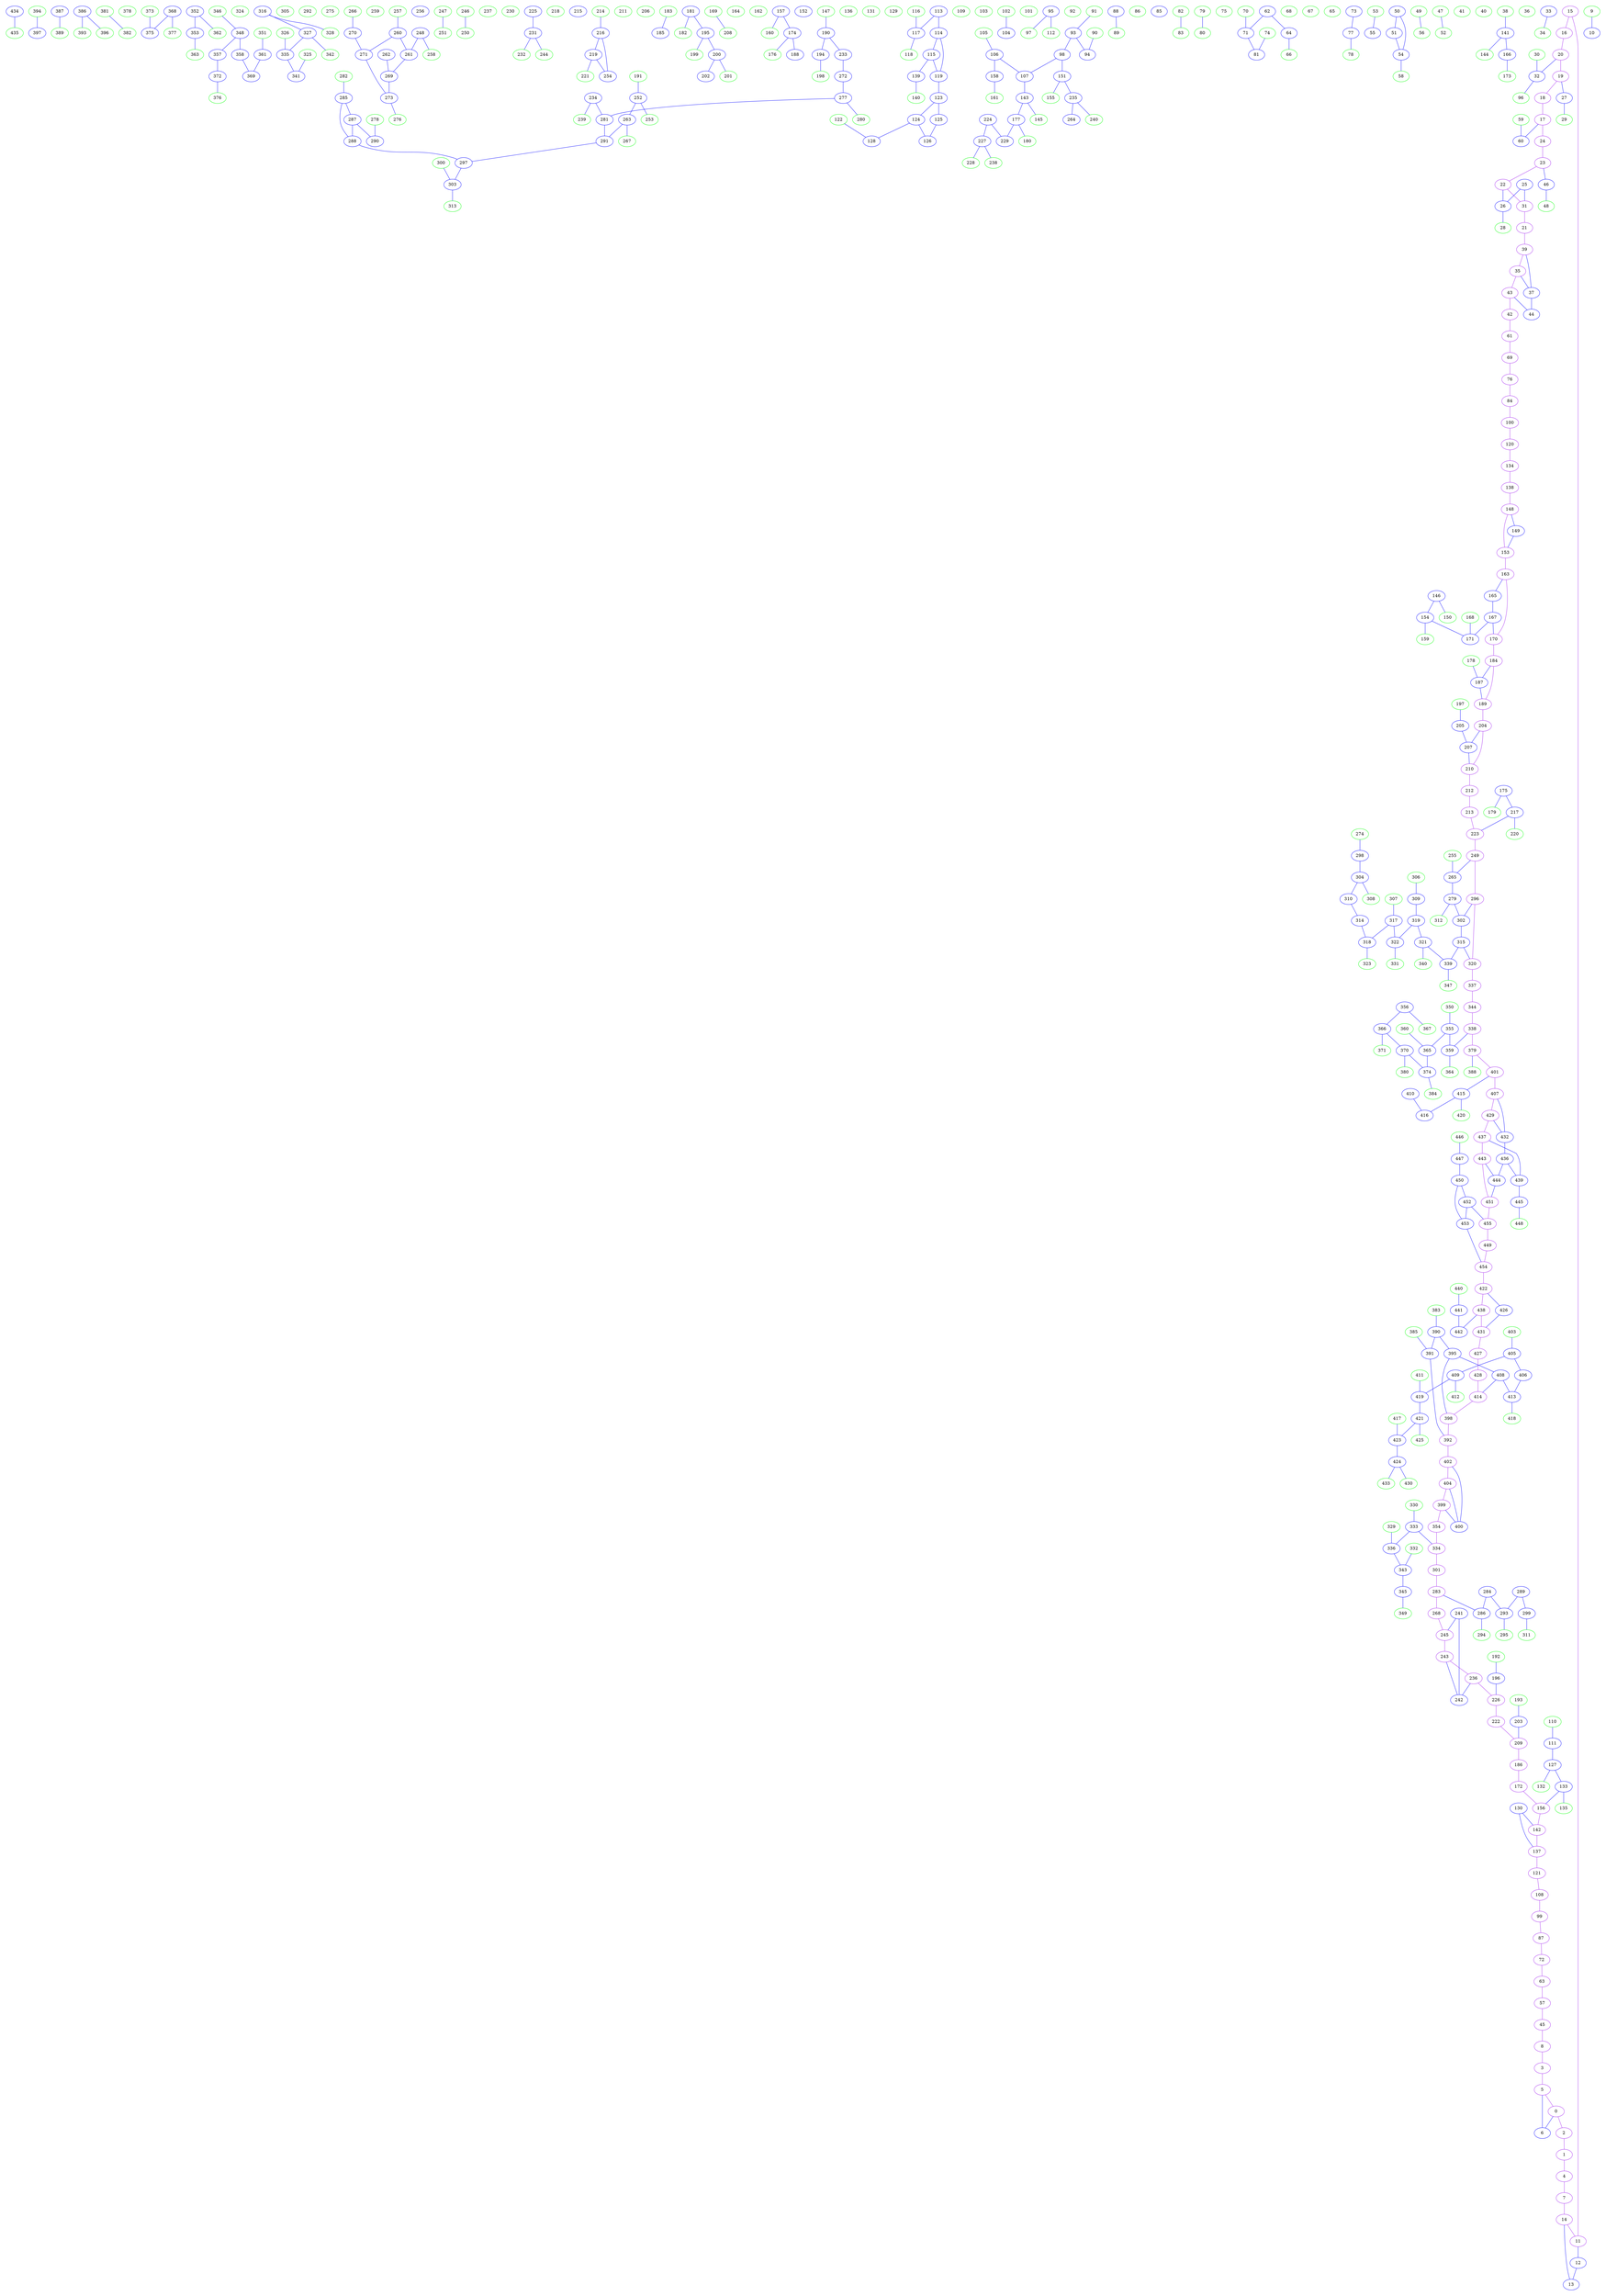 digraph{
subgraph cluster_0 {
color = white
X104Y339I0 [label="0", pos="104,339!", color="purple"]
X109Y308I0 [label="1", pos="109,308!", color="purple"]
X109Y330I0 [label="2", pos="109,330!", color="purple"]
X111Y364I0 [label="3", pos="111,364!", color="purple"]
X114Y294I0 [label="4", pos="114,294!", color="purple"]
X114Y359I0 [label="5", pos="114,359!", color="purple"]
X116Y356I0 [label="6", pos="116,356!", color="blue"]
X121Y287I0 [label="7", pos="121,287!", color="purple"]
X122Y388I0 [label="8", pos="122,388!", color="purple"]
X126Y343I0 [label="9", pos="126,343!", color="green"]
X127Y341I0 [label="10", pos="127,341!", color="blue"]
X132Y262I0 [label="11", pos="132,262!", color="purple"]
X132Y265I0 [label="12", pos="132,265!", color="blue"]
X133Y266I0 [label="13", pos="133,266!", color="blue"]
X136Y266I0 [label="14", pos="136,266!", color="purple"]
X137Y244I0 [label="15", pos="137,244!", color="purple"]
X138Y223I0 [label="16", pos="138,223!", color="purple"]
X139Y168I0 [label="17", pos="139,168!", color="purple"]
X139Y179I0 [label="18", pos="139,179!", color="purple"]
X139Y192I0 [label="19", pos="139,192!", color="purple"]
X139Y205I0 [label="20", pos="139,205!", color="purple"]
X141Y115I0 [label="21", pos="141,115!", color="purple"]
X141Y131I0 [label="22", pos="141,131!", color="purple"]
X141Y142I0 [label="23", pos="141,142!", color="purple"]
X141Y155I0 [label="24", pos="141,155!", color="purple"]
X142Y129I0 [label="25", pos="142,129!", color="blue"]
X142Y130I0 [label="26", pos="142,130!", color="blue"]
X143Y187I0 [label="27", pos="143,187!", color="blue"]
X144Y133I0 [label="28", pos="144,133!", color="green"]
X144Y189I0 [label="29", pos="144,189!", color="green"]
X144Y207I0 [label="30", pos="144,207!", color="green"]
X146Y120I0 [label="31", pos="146,120!", color="purple"]
X147Y199I0 [label="32", pos="147,199!", color="blue"]
X148Y238I0 [label="33", pos="148,238!", color="blue"]
X150Y238I0 [label="34", pos="150,238!", color="green"]
X152Y94I0 [label="35", pos="152,94!", color="purple"]
X154Y212I0 [label="36", pos="154,212!", color="green"]
X155Y97I0 [label="37", pos="155,97!", color="blue"]
X155Y236I0 [label="38", pos="155,236!", color="green"]
X156Y100I0 [label="39", pos="156,100!", color="purple"]
X158Y404I0 [label="40", pos="158,404!", color="green"]
X162Y384I0 [label="41", pos="162,384!", color="green"]
X163Y83I0 [label="42", pos="163,83!", color="purple"]
X163Y90I0 [label="43", pos="163,90!", color="purple"]
X164Y91I0 [label="44", pos="164,91!", color="blue"]
X165Y416I0 [label="45", pos="165,416!", color="purple"]
X167Y124I0 [label="46", pos="167,124!", color="blue"]
X168Y106I0 [label="47", pos="168,106!", color="green"]
X168Y127I0 [label="48", pos="168,127!", color="green"]
X169Y267I0 [label="49", pos="169,267!", color="green"]
X169Y349I0 [label="50", pos="169,349!", color="blue"]
X169Y353I0 [label="51", pos="169,353!", color="blue"]
X170Y106I0 [label="52", pos="170,106!", color="green"]
X170Y262I0 [label="53", pos="170,262!", color="green"]
X170Y350I0 [label="54", pos="170,350!", color="blue"]
X172Y262I0 [label="55", pos="172,262!", color="blue"]
X172Y291I0 [label="56", pos="172,291!", color="green"]
X179Y416I0 [label="57", pos="179,416!", color="purple"]
X188Y360I0 [label="58", pos="188,360!", color="green"]
X196Y126I0 [label="59", pos="196,126!", color="green"]
X196Y129I0 [label="60", pos="196,129!", color="blue"]
X199Y66I0 [label="61", pos="199,66!", color="purple"]
X200Y235I0 [label="62", pos="200,235!", color="blue"]
X201Y420I0 [label="63", pos="201,420!", color="purple"]
X209Y227I0 [label="64", pos="209,227!", color="blue"]
X210Y116I0 [label="65", pos="210,116!", color="green"]
X210Y229I0 [label="66", pos="210,229!", color="green"]
X212Y276I0 [label="67", pos="212,276!", color="green"]
X214Y130I0 [label="68", pos="214,130!", color="green"]
X216Y66I0 [label="69", pos="216,66!", color="purple"]
X216Y315I0 [label="70", pos="216,315!", color="green"]
X217Y313I0 [label="71", pos="217,313!", color="blue"]
X217Y420I0 [label="72", pos="217,420!", color="purple"]
X222Y257I0 [label="73", pos="222,257!", color="blue"]
X223Y325I0 [label="74", pos="223,325!", color="green"]
X226Y221I0 [label="75", pos="226,221!", color="green"]
X231Y66I0 [label="76", pos="231,66!", color="purple"]
X233Y236I0 [label="77", pos="233,236!", color="blue"]
X236Y236I0 [label="78", pos="236,236!", color="green"]
X239Y258I0 [label="79", pos="239,258!", color="green"]
X240Y258I0 [label="80", pos="240,258!", color="green"]
X240Y328I0 [label="81", pos="240,328!", color="blue"]
X242Y246I0 [label="82", pos="242,246!", color="green"]
X242Y250I0 [label="83", pos="242,250!", color="green"]
X244Y66I0 [label="84", pos="244,66!", color="purple"]
X244Y194I0 [label="85", pos="244,194!", color="blue"]
X245Y253I0 [label="86", pos="245,253!", color="green"]
X247Y432I0 [label="87", pos="247,432!", color="purple"]
X248Y233I0 [label="88", pos="248,233!", color="blue"]
X248Y239I0 [label="89", pos="248,239!", color="green"]
X248Y252I0 [label="90", pos="248,252!", color="green"]
X252Y252I0 [label="91", pos="252,252!", color="green"]
X252Y255I0 [label="92", pos="252,255!", color="green"]
X255Y252I0 [label="93", pos="255,252!", color="blue"]
X257Y238I0 [label="94", pos="257,238!", color="blue"]
X257Y400I0 [label="95", pos="257,400!", color="blue"]
X258Y122I0 [label="96", pos="258,122!", color="green"]
X258Y403I0 [label="97", pos="258,403!", color="green"]
X259Y254I0 [label="98", pos="259,254!", color="blue"]
X261Y432I0 [label="99", pos="261,432!", color="purple"]
X262Y63I0 [label="100", pos="262,63!", color="purple"]
X262Y406I0 [label="101", pos="262,406!", color="green"]
X264Y100I0 [label="102", pos="264,100!", color="green"]
X264Y366I0 [label="103", pos="264,366!", color="green"]
X268Y95I0 [label="104", pos="268,95!", color="blue"]
X268Y252I0 [label="105", pos="268,252!", color="green"]
X270Y252I0 [label="106", pos="270,252!", color="blue"]
X271Y236I0 [label="107", pos="271,236!", color="blue"]
X275Y432I0 [label="108", pos="275,432!", color="purple"]
X276Y82I0 [label="109", pos="276,82!", color="green"]
X278Y384I0 [label="110", pos="278,384!", color="green"]
X278Y387I0 [label="111", pos="278,387!", color="blue"]
X280Y417I0 [label="112", pos="280,417!", color="green"]
X282Y244I0 [label="113", pos="282,244!", color="blue"]
X282Y248I0 [label="114", pos="282,248!", color="blue"]
X282Y250I0 [label="115", pos="282,250!", color="blue"]
X284Y241I0 [label="116", pos="284,241!", color="green"]
X284Y242I0 [label="117", pos="284,242!", color="blue"]
X286Y239I0 [label="118", pos="286,239!", color="green"]
X286Y249I0 [label="119", pos="286,249!", color="blue"]
X288Y53I0 [label="120", pos="288,53!", color="purple"]
X290Y437I0 [label="121", pos="290,437!", color="purple"]
X292Y234I0 [label="122", pos="292,234!", color="green"]
X292Y246I0 [label="123", pos="292,246!", color="blue"]
X293Y245I0 [label="124", pos="293,245!", color="blue"]
X293Y247I0 [label="125", pos="293,247!", color="blue"]
X294Y246I0 [label="126", pos="294,246!", color="blue"]
X294Y402I0 [label="127", pos="294,402!", color="blue"]
X295Y234I0 [label="128", pos="295,234!", color="blue"]
X296Y78I0 [label="129", pos="296,78!", color="green"]
X296Y424I0 [label="130", pos="296,424!", color="blue"]
X298Y298I0 [label="131", pos="298,298!", color="green"]
X298Y402I0 [label="132", pos="298,402!", color="green"]
X298Y407I0 [label="133", pos="298,407!", color="blue"]
X299Y53I0 [label="134", pos="299,53!", color="purple"]
X299Y406I0 [label="135", pos="299,406!", color="green"]
X304Y238I0 [label="136", pos="304,238!", color="green"]
X305Y447I0 [label="137", pos="305,447!", color="purple"]
X310Y52I0 [label="138", pos="310,52!", color="purple"]
X310Y262I0 [label="139", pos="310,262!", color="blue"]
X310Y263I0 [label="140", pos="310,263!", color="green"]
X314Y110I0 [label="141", pos="314,110!", color="blue"]
X314Y447I0 [label="142", pos="314,447!", color="purple"]
X315Y195I0 [label="143", pos="315,195!", color="blue"]
X316Y113I0 [label="144", pos="316,113!", color="green"]
X316Y197I0 [label="145", pos="316,197!", color="green"]
X318Y92I0 [label="146", pos="318,92!", color="blue"]
X318Y235I0 [label="147", pos="318,235!", color="green"]
X319Y52I0 [label="148", pos="319,52!", color="purple"]
X319Y53I0 [label="149", pos="319,53!", color="blue"]
X320Y95I0 [label="150", pos="320,95!", color="green"]
X321Y282I0 [label="151", pos="321,282!", color="blue"]
X321Y317I0 [label="152", pos="321,317!", color="blue"]
X322Y52I0 [label="153", pos="322,52!", color="purple"]
X324Y86I0 [label="154", pos="324,86!", color="blue"]
X324Y284I0 [label="155", pos="324,284!", color="green"]
X324Y449I0 [label="156", pos="324,449!", color="purple"]
X325Y145I0 [label="157", pos="325,145!", color="blue"]
X325Y270I0 [label="158", pos="325,270!", color="blue"]
X326Y89I0 [label="159", pos="326,89!", color="green"]
X326Y147I0 [label="160", pos="326,147!", color="green"]
X326Y272I0 [label="161", pos="326,272!", color="green"]
X327Y412I0 [label="162", pos="327,412!", color="green"]
X328Y52I0 [label="163", pos="328,52!", color="purple"]
X329Y284I0 [label="164", pos="329,284!", color="green"]
X330Y53I0 [label="165", pos="330,53!", color="blue"]
X331Y94I0 [label="166", pos="331,94!", color="blue"]
X333Y52I0 [label="167", pos="333,52!", color="blue"]
X333Y57I0 [label="168", pos="333,57!", color="green"]
X333Y303I0 [label="169", pos="333,303!", color="green"]
X334Y49I0 [label="170", pos="334,49!", color="purple"]
X334Y57I0 [label="171", pos="334,57!", color="blue"]
X334Y454I0 [label="172", pos="334,454!", color="purple"]
X335Y85I0 [label="173", pos="335,85!", color="green"]
X337Y133I0 [label="174", pos="337,133!", color="blue"]
X338Y122I0 [label="175", pos="338,122!", color="blue"]
X338Y135I0 [label="176", pos="338,135!", color="green"]
X338Y176I0 [label="177", pos="338,176!", color="blue"]
X340Y84I0 [label="178", pos="340,84!", color="green"]
X340Y125I0 [label="179", pos="340,125!", color="green"]
X340Y179I0 [label="180", pos="340,179!", color="green"]
X340Y310I0 [label="181", pos="340,310!", color="blue"]
X340Y312I0 [label="182", pos="340,312!", color="green"]
X340Y383I0 [label="183", pos="340,383!", color="green"]
X341Y49I0 [label="184", pos="341,49!", color="purple"]
X341Y381I0 [label="185", pos="341,381!", color="blue"]
X343Y456I0 [label="186", pos="343,456!", color="purple"]
X344Y54I0 [label="187", pos="344,54!", color="blue"]
X344Y129I0 [label="188", pos="344,129!", color="blue"]
X346Y49I0 [label="189", pos="346,49!", color="purple"]
X348Y212I0 [label="190", pos="348,212!", color="blue"]
X348Y252I0 [label="191", pos="348,252!", color="green"]
X348Y375I0 [label="192", pos="348,375!", color="green"]
X348Y446I0 [label="193", pos="348,446!", color="green"]
X349Y219I0 [label="194", pos="349,219!", color="blue"]
X349Y312I0 [label="195", pos="349,312!", color="blue"]
X349Y373I0 [label="196", pos="349,373!", color="blue"]
X350Y59I0 [label="197", pos="350,59!", color="green"]
X350Y221I0 [label="198", pos="350,221!", color="green"]
X350Y314I0 [label="199", pos="350,314!", color="green"]
X352Y312I0 [label="200", pos="352,312!", color="blue"]
X352Y313I0 [label="201", pos="352,313!", color="green"]
X352Y324I0 [label="202", pos="352,324!", color="blue"]
X352Y446I0 [label="203", pos="352,446!", color="blue"]
X353Y54I0 [label="204", pos="353,54!", color="purple"]
X353Y60I0 [label="205", pos="353,60!", color="blue"]
X353Y296I0 [label="206", pos="353,296!", color="green"]
X354Y54I0 [label="207", pos="354,54!", color="blue"]
X354Y304I0 [label="208", pos="354,304!", color="green"]
X354Y449I0 [label="209", pos="354,449!", color="purple"]
X355Y52I0 [label="210", pos="355,52!", color="purple"]
X356Y279I0 [label="211", pos="356,279!", color="green"]
X358Y52I0 [label="212", pos="358,52!", color="purple"]
X358Y53I0 [label="213", pos="358,53!", color="purple"]
X358Y305I0 [label="214", pos="358,305!", color="green"]
X358Y369I0 [label="215", pos="358,369!", color="blue"]
X360Y303I0 [label="216", pos="360,303!", color="blue"]
X363Y61I0 [label="217", pos="363,61!", color="blue"]
X363Y125I0 [label="218", pos="363,125!", color="green"]
X363Y312I0 [label="219", pos="363,312!", color="blue"]
X364Y63I0 [label="220", pos="364,63!", color="green"]
X364Y336I0 [label="221", pos="364,336!", color="green"]
X364Y449I0 [label="222", pos="364,449!", color="purple"]
X365Y53I0 [label="223", pos="365,53!", color="purple"]
X366Y113I0 [label="224", pos="366,113!", color="blue"]
X368Y82I0 [label="225", pos="368,82!", color="blue"]
X369Y445I0 [label="226", pos="369,445!", color="purple"]
X370Y105I0 [label="227", pos="370,105!", color="blue"]
X371Y105I0 [label="228", pos="371,105!", color="green"]
X371Y119I0 [label="229", pos="371,119!", color="blue"]
X372Y384I0 [label="230", pos="372,384!", color="green"]
X373Y81I0 [label="231", pos="373,81!", color="blue"]
X374Y83I0 [label="232", pos="374,83!", color="green"]
X374Y186I0 [label="233", pos="374,186!", color="blue"]
X375Y209I0 [label="234", pos="375,209!", color="blue"]
X375Y247I0 [label="235", pos="375,247!", color="blue"]
X375Y439I0 [label="236", pos="375,439!", color="purple"]
X376Y72I0 [label="237", pos="376,72!", color="green"]
X376Y86I0 [label="238", pos="376,86!", color="green"]
X376Y211I0 [label="239", pos="376,211!", color="green"]
X376Y249I0 [label="240", pos="376,249!", color="green"]
X376Y435I0 [label="241", pos="376,435!", color="blue"]
X376Y437I0 [label="242", pos="376,437!", color="blue"]
X377Y437I0 [label="243", pos="377,437!", color="purple"]
X378Y80I0 [label="244", pos="378,80!", color="green"]
X378Y434I0 [label="245", pos="378,434!", color="purple"]
X380Y78I0 [label="246", pos="380,78!", color="green"]
X381Y82I0 [label="247", pos="381,82!", color="green"]
X381Y97I0 [label="248", pos="381,97!", color="blue"]
X382Y62I0 [label="249", pos="382,62!", color="purple"]
X382Y78I0 [label="250", pos="382,78!", color="green"]
X382Y82I0 [label="251", pos="382,82!", color="green"]
X382Y214I0 [label="252", pos="382,214!", color="blue"]
X382Y215I0 [label="253", pos="382,215!", color="green"]
X382Y279I0 [label="254", pos="382,279!", color="blue"]
X383Y70I0 [label="255", pos="383,70!", color="green"]
X383Y262I0 [label="256", pos="383,262!", color="blue"]
X384Y86I0 [label="257", pos="384,86!", color="green"]
X384Y98I0 [label="258", pos="384,98!", color="green"]
X384Y150I0 [label="259", pos="384,150!", color="green"]
X385Y89I0 [label="260", pos="385,89!", color="blue"]
X385Y90I0 [label="261", pos="385,90!", color="blue"]
X385Y115I0 [label="262", pos="385,115!", color="blue"]
X385Y211I0 [label="263", pos="385,211!", color="blue"]
X385Y225I0 [label="264", pos="385,225!", color="blue"]
X386Y67I0 [label="265", pos="386,67!", color="blue"]
X386Y75I0 [label="266", pos="386,75!", color="green"]
X386Y213I0 [label="267", pos="386,213!", color="green"]
X386Y436I0 [label="268", pos="386,436!", color="purple"]
X387Y91I0 [label="269", pos="387,91!", color="blue"]
X389Y79I0 [label="270", pos="389,79!", color="blue"]
X389Y87I0 [label="271", pos="389,87!", color="blue"]
X389Y149I0 [label="272", pos="389,149!", color="blue"]
X390Y88I0 [label="273", pos="390,88!", color="blue"]
X390Y419I0 [label="274", pos="390,419!", color="green"]
X391Y119I0 [label="275", pos="391,119!", color="green"]
X392Y90I0 [label="276", pos="392,90!", color="green"]
X393Y145I0 [label="277", pos="393,145!", color="blue"]
X394Y102I0 [label="278", pos="394,102!", color="green"]
X395Y70I0 [label="279", pos="395,70!", color="blue"]
X395Y137I0 [label="280", pos="395,137!", color="green"]
X395Y149I0 [label="281", pos="395,149!", color="blue"]
X396Y129I0 [label="282", pos="396,129!", color="green"]
X396Y434I0 [label="283", pos="396,434!", color="purple"]
X397Y377I0 [label="284", pos="397,377!", color="blue"]
X398Y125I0 [label="285", pos="398,125!", color="blue"]
X398Y412I0 [label="286", pos="398,412!", color="blue"]
X399Y117I0 [label="287", pos="399,117!", color="blue"]
X399Y125I0 [label="288", pos="399,125!", color="blue"]
X399Y350I0 [label="289", pos="399,350!", color="blue"]
X400Y113I0 [label="290", pos="400,113!", color="blue"]
X400Y143I0 [label="291", pos="400,143!", color="blue"]
X400Y263I0 [label="292", pos="400,263!", color="green"]
X400Y355I0 [label="293", pos="400,355!", color="blue"]
X400Y412I0 [label="294", pos="400,412!", color="green"]
X402Y356I0 [label="295", pos="402,356!", color="green"]
X403Y66I0 [label="296", pos="403,66!", color="purple"]
X403Y132I0 [label="297", pos="403,132!", color="blue"]
X403Y273I0 [label="298", pos="403,273!", color="blue"]
X403Y307I0 [label="299", pos="403,307!", color="blue"]
X404Y118I0 [label="300", pos="404,118!", color="green"]
X404Y434I0 [label="301", pos="404,434!", color="purple"]
X405Y67I0 [label="302", pos="405,67!", color="blue"]
X405Y121I0 [label="303", pos="405,121!", color="blue"]
X405Y269I0 [label="304", pos="405,269!", color="blue"]
X406Y196I0 [label="305", pos="406,196!", color="green"]
X408Y142I0 [label="306", pos="408,142!", color="green"]
X408Y190I0 [label="307", pos="408,190!", color="green"]
X408Y270I0 [label="308", pos="408,270!", color="green"]
X409Y145I0 [label="309", pos="409,145!", color="blue"]
X410Y230I0 [label="310", pos="410,230!", color="blue"]
X410Y276I0 [label="311", pos="410,276!", color="green"]
X412Y88I0 [label="312", pos="412,88!", color="green"]
X412Y94I0 [label="313", pos="412,94!", color="green"]
X412Y204I0 [label="314", pos="412,204!", color="blue"]
X413Y73I0 [label="315", pos="413,73!", color="blue"]
X413Y358I0 [label="316", pos="413,358!", color="blue"]
X414Y174I0 [label="317", pos="414,174!", color="blue"]
X414Y192I0 [label="318", pos="414,192!", color="blue"]
X415Y133I0 [label="319", pos="415,133!", color="blue"]
X416Y72I0 [label="320", pos="416,72!", color="purple"]
X416Y131I0 [label="321", pos="416,131!", color="blue"]
X416Y156I0 [label="322", pos="416,156!", color="blue"]
X416Y192I0 [label="323", pos="416,192!", color="green"]
X416Y270I0 [label="324", pos="416,270!", color="green"]
X416Y283I0 [label="325", pos="416,283!", color="green"]
X416Y302I0 [label="326", pos="416,302!", color="green"]
X416Y326I0 [label="327", pos="416,326!", color="blue"]
X416Y358I0 [label="328", pos="416,358!", color="green"]
X416Y400I0 [label="329", pos="416,400!", color="green"]
X416Y404I0 [label="330", pos="416,404!", color="green"]
X418Y156I0 [label="331", pos="418,156!", color="green"]
X418Y378I0 [label="332", pos="418,378!", color="green"]
X418Y404I0 [label="333", pos="418,404!", color="blue"]
X418Y423I0 [label="334", pos="418,423!", color="purple"]
X419Y302I0 [label="335", pos="419,302!", color="blue"]
X419Y400I0 [label="336", pos="419,400!", color="blue"]
X420Y71I0 [label="337", pos="420,71!", color="purple"]
X420Y73I0 [label="338", pos="420,73!", color="purple"]
X420Y91I0 [label="339", pos="420,91!", color="blue"]
X420Y130I0 [label="340", pos="420,130!", color="green"]
X420Y294I0 [label="341", pos="420,294!", color="blue"]
X420Y326I0 [label="342", pos="420,326!", color="green"]
X420Y378I0 [label="343", pos="420,378!", color="blue"]
X421Y71I0 [label="344", pos="421,71!", color="purple"]
X422Y373I0 [label="345", pos="422,373!", color="blue"]
X423Y219I0 [label="346", pos="423,219!", color="green"]
X424Y94I0 [label="347", pos="424,94!", color="green"]
X424Y217I0 [label="348", pos="424,217!", color="blue"]
X424Y374I0 [label="349", pos="424,374!", color="green"]
X426Y85I0 [label="350", pos="426,85!", color="green"]
X426Y250I0 [label="351", pos="426,250!", color="green"]
X426Y332I0 [label="352", pos="426,332!", color="blue"]
X426Y338I0 [label="353", pos="426,338!", color="blue"]
X426Y415I0 [label="354", pos="426,415!", color="purple"]
X427Y83I0 [label="355", pos="427,83!", color="blue"]
X427Y137I0 [label="356", pos="427,137!", color="blue"]
X427Y195I0 [label="357", pos="427,195!", color="blue"]
X427Y219I0 [label="358", pos="427,219!", color="blue"]
X428Y80I0 [label="359", pos="428,80!", color="blue"]
X428Y87I0 [label="360", pos="428,87!", color="green"]
X428Y250I0 [label="361", pos="428,250!", color="blue"]
X428Y332I0 [label="362", pos="428,332!", color="green"]
X428Y338I0 [label="363", pos="428,338!", color="green"]
X429Y80I0 [label="364", pos="429,80!", color="green"]
X429Y85I0 [label="365", pos="429,85!", color="blue"]
X430Y107I0 [label="366", pos="430,107!", color="blue"]
X430Y138I0 [label="367", pos="430,138!", color="green"]
X430Y299I0 [label="368", pos="430,299!", color="blue"]
X431Y217I0 [label="369", pos="431,217!", color="blue"]
X432Y91I0 [label="370", pos="432,91!", color="blue"]
X432Y108I0 [label="371", pos="432,108!", color="green"]
X432Y174I0 [label="372", pos="432,174!", color="blue"]
X432Y273I0 [label="373", pos="432,273!", color="green"]
X433Y89I0 [label="374", pos="433,89!", color="blue"]
X433Y274I0 [label="375", pos="433,274!", color="blue"]
X434Y174I0 [label="376", pos="434,174!", color="green"]
X434Y299I0 [label="377", pos="434,299!", color="green"]
X434Y326I0 [label="378", pos="434,326!", color="green"]
X435Y75I0 [label="379", pos="435,75!", color="purple"]
X435Y94I0 [label="380", pos="435,94!", color="green"]
X435Y304I0 [label="381", pos="435,304!", color="green"]
X436Y308I0 [label="382", pos="436,308!", color="green"]
X436Y316I0 [label="383", pos="436,316!", color="green"]
X437Y93I0 [label="384", pos="437,93!", color="green"]
X438Y318I0 [label="385", pos="438,318!", color="green"]
X439Y107I0 [label="386", pos="439,107!", color="blue"]
X439Y185I0 [label="387", pos="439,185!", color="blue"]
X440Y80I0 [label="388", pos="440,80!", color="green"]
X440Y187I0 [label="389", pos="440,187!", color="green"]
X440Y315I0 [label="390", pos="440,315!", color="blue"]
X440Y318I0 [label="391", pos="440,318!", color="blue"]
X440Y326I0 [label="392", pos="440,326!", color="purple"]
X442Y106I0 [label="393", pos="442,106!", color="green"]
X442Y130I0 [label="394", pos="442,130!", color="green"]
X442Y286I0 [label="395", pos="442,286!", color="blue"]
X444Y94I0 [label="396", pos="444,94!", color="green"]
X444Y130I0 [label="397", pos="444,130!", color="blue"]
X444Y286I0 [label="398", pos="444,286!", color="purple"]
X444Y356I0 [label="399", pos="444,356!", color="purple"]
X445Y350I0 [label="400", pos="445,350!", color="blue"]
X447Y76I0 [label="401", pos="447,76!", color="purple"]
X447Y341I0 [label="402", pos="447,341!", color="purple"]
X448Y171I0 [label="403", pos="448,171!", color="green"]
X448Y350I0 [label="404", pos="448,350!", color="purple"]
X449Y172I0 [label="405", pos="449,172!", color="blue"]
X449Y185I0 [label="406", pos="449,185!", color="blue"]
X450Y76I0 [label="407", pos="450,76!", color="purple"]
X450Y226I0 [label="408", pos="450,226!", color="blue"]
X451Y169I0 [label="409", pos="451,169!", color="blue"]
X452Y91I0 [label="410", pos="452,91!", color="blue"]
X452Y124I0 [label="411", pos="452,124!", color="green"]
X452Y171I0 [label="412", pos="452,171!", color="green"]
X452Y207I0 [label="413", pos="452,207!", color="blue"]
X452Y226I0 [label="414", pos="452,226!", color="purple"]
X453Y86I0 [label="415", pos="453,86!", color="blue"]
X453Y87I0 [label="416", pos="453,87!", color="blue"]
X454Y116I0 [label="417", pos="454,116!", color="green"]
X454Y208I0 [label="418", pos="454,208!", color="green"]
X455Y124I0 [label="419", pos="455,124!", color="blue"]
X456Y87I0 [label="420", pos="456,87!", color="green"]
X456Y123I0 [label="421", pos="456,123!", color="blue"]
X456Y186I0 [label="422", pos="456,186!", color="purple"]
X457Y116I0 [label="423", pos="457,116!", color="blue"]
X458Y115I0 [label="424", pos="458,115!", color="blue"]
X458Y126I0 [label="425", pos="458,126!", color="green"]
X458Y186I0 [label="426", pos="458,186!", color="blue"]
X458Y216I0 [label="427", pos="458,216!", color="purple"]
X459Y219I0 [label="428", pos="459,219!", color="purple"]
X460Y80I0 [label="429", pos="460,80!", color="purple"]
X460Y116I0 [label="430", pos="460,116!", color="green"]
X460Y192I0 [label="431", pos="460,192!", color="purple"]
X461Y82I0 [label="432", pos="461,82!", color="blue"]
X462Y93I0 [label="433", pos="462,93!", color="green"]
X462Y144I0 [label="434", pos="462,144!", color="blue"]
X464Y144I0 [label="435", pos="464,144!", color="green"]
X466Y84I0 [label="436", pos="466,84!", color="blue"]
X466Y90I0 [label="437", pos="466,90!", color="purple"]
X466Y188I0 [label="438", pos="466,188!", color="purple"]
X467Y88I0 [label="439", pos="467,88!", color="blue"]
X467Y165I0 [label="440", pos="467,165!", color="green"]
X468Y173I0 [label="441", pos="468,173!", color="blue"]
X468Y175I0 [label="442", pos="468,175!", color="blue"]
X470Y87I0 [label="443", pos="470,87!", color="purple"]
X471Y85I0 [label="444", pos="471,85!", color="blue"]
X472Y102I0 [label="445", pos="472,102!", color="blue"]
X472Y127I0 [label="446", pos="472,127!", color="green"]
X473Y128I0 [label="447", pos="473,128!", color="blue"]
X474Y102I0 [label="448", pos="474,102!", color="green"]
X474Y173I0 [label="449", pos="474,173!", color="purple"]
X475Y121I0 [label="450", pos="475,121!", color="blue"]
X476Y95I0 [label="451", pos="476,95!", color="purple"]
X478Y116I0 [label="452", pos="478,116!", color="blue"]
X479Y120I0 [label="453", pos="479,120!", color="blue"]
X480Y173I0 [label="454", pos="480,173!", color="purple"]
X481Y93I0 [label="455", pos="481,93!", color="purple"]
X104Y339I0 -> X116Y356I0[color="blue", dir=none]
X114Y359I0 -> X116Y356I0[color="blue", dir=none]
X126Y343I0 -> X127Y341I0[color="blue", dir=none]
X132Y262I0 -> X132Y265I0[color="blue", dir=none]
X132Y265I0 -> X133Y266I0[color="blue", dir=none]
X133Y266I0 -> X136Y266I0[color="blue", dir=none]
X139Y168I0 -> X196Y129I0[color="blue", dir=none]
X139Y192I0 -> X143Y187I0[color="blue", dir=none]
X139Y205I0 -> X147Y199I0[color="blue", dir=none]
X141Y131I0 -> X142Y130I0[color="blue", dir=none]
X141Y142I0 -> X167Y124I0[color="blue", dir=none]
X142Y129I0 -> X142Y130I0[color="blue", dir=none]
X142Y129I0 -> X146Y120I0[color="blue", dir=none]
X142Y130I0 -> X144Y133I0[color="blue", dir=none]
X143Y187I0 -> X144Y189I0[color="blue", dir=none]
X144Y207I0 -> X147Y199I0[color="blue", dir=none]
X147Y199I0 -> X258Y122I0[color="blue", dir=none]
X148Y238I0 -> X150Y238I0[color="blue", dir=none]
X152Y94I0 -> X155Y97I0[color="blue", dir=none]
X155Y97I0 -> X156Y100I0[color="blue", dir=none]
X155Y97I0 -> X164Y91I0[color="blue", dir=none]
X155Y236I0 -> X314Y110I0[color="blue", dir=none]
X163Y83I0 -> X199Y66I0[color="purple", dir=none]
X163Y90I0 -> X164Y91I0[color="blue", dir=none]
X167Y124I0 -> X168Y127I0[color="blue", dir=none]
X168Y106I0 -> X170Y106I0[color="blue", dir=none]
X169Y267I0 -> X172Y291I0[color="blue", dir=none]
X169Y349I0 -> X170Y350I0[color="blue", dir=none]
X169Y349I0 -> X169Y353I0[color="blue", dir=none]
X169Y353I0 -> X170Y350I0[color="blue", dir=none]
X170Y262I0 -> X172Y262I0[color="blue", dir=none]
X170Y350I0 -> X188Y360I0[color="blue", dir=none]
X196Y126I0 -> X196Y129I0[color="blue", dir=none]
X200Y235I0 -> X209Y227I0[color="blue", dir=none]
X200Y235I0 -> X217Y313I0[color="blue", dir=none]
X209Y227I0 -> X210Y229I0[color="blue", dir=none]
X216Y315I0 -> X217Y313I0[color="blue", dir=none]
X217Y313I0 -> X240Y328I0[color="blue", dir=none]
X222Y257I0 -> X233Y236I0[color="blue", dir=none]
X223Y325I0 -> X240Y328I0[color="blue", dir=none]
X233Y236I0 -> X236Y236I0[color="blue", dir=none]
X239Y258I0 -> X240Y258I0[color="blue", dir=none]
X242Y246I0 -> X242Y250I0[color="blue", dir=none]
X248Y233I0 -> X248Y239I0[color="blue", dir=none]
X248Y252I0 -> X257Y238I0[color="blue", dir=none]
X252Y252I0 -> X255Y252I0[color="blue", dir=none]
X255Y252I0 -> X257Y238I0[color="blue", dir=none]
X255Y252I0 -> X259Y254I0[color="blue", dir=none]
X257Y400I0 -> X258Y403I0[color="blue", dir=none]
X257Y400I0 -> X280Y417I0[color="blue", dir=none]
X259Y254I0 -> X271Y236I0[color="blue", dir=none]
X259Y254I0 -> X321Y282I0[color="blue", dir=none]
X264Y100I0 -> X268Y95I0[color="blue", dir=none]
X268Y252I0 -> X270Y252I0[color="blue", dir=none]
X270Y252I0 -> X271Y236I0[color="blue", dir=none]
X270Y252I0 -> X325Y270I0[color="blue", dir=none]
X271Y236I0 -> X315Y195I0[color="blue", dir=none]
X278Y384I0 -> X278Y387I0[color="blue", dir=none]
X278Y387I0 -> X294Y402I0[color="blue", dir=none]
X282Y244I0 -> X282Y248I0[color="blue", dir=none]
X282Y244I0 -> X284Y242I0[color="blue", dir=none]
X282Y248I0 -> X282Y250I0[color="blue", dir=none]
X282Y248I0 -> X286Y249I0[color="blue", dir=none]
X282Y250I0 -> X310Y262I0[color="blue", dir=none]
X282Y250I0 -> X286Y249I0[color="blue", dir=none]
X284Y241I0 -> X284Y242I0[color="blue", dir=none]
X284Y242I0 -> X286Y239I0[color="blue", dir=none]
X286Y249I0 -> X292Y246I0[color="blue", dir=none]
X292Y234I0 -> X295Y234I0[color="blue", dir=none]
X292Y246I0 -> X293Y247I0[color="blue", dir=none]
X292Y246I0 -> X293Y245I0[color="blue", dir=none]
X293Y245I0 -> X294Y246I0[color="blue", dir=none]
X293Y245I0 -> X295Y234I0[color="blue", dir=none]
X293Y247I0 -> X294Y246I0[color="blue", dir=none]
X294Y402I0 -> X298Y407I0[color="blue", dir=none]
X294Y402I0 -> X298Y402I0[color="blue", dir=none]
X296Y424I0 -> X305Y447I0[color="blue", dir=none]
X296Y424I0 -> X314Y447I0[color="blue", dir=none]
X298Y407I0 -> X299Y406I0[color="blue", dir=none]
X298Y407I0 -> X324Y449I0[color="blue", dir=none]
X310Y262I0 -> X310Y263I0[color="blue", dir=none]
X314Y110I0 -> X331Y94I0[color="blue", dir=none]
X314Y110I0 -> X316Y113I0[color="blue", dir=none]
X315Y195I0 -> X338Y176I0[color="blue", dir=none]
X315Y195I0 -> X316Y197I0[color="blue", dir=none]
X318Y92I0 -> X324Y86I0[color="blue", dir=none]
X318Y92I0 -> X320Y95I0[color="blue", dir=none]
X318Y235I0 -> X348Y212I0[color="blue", dir=none]
X319Y52I0 -> X319Y53I0[color="blue", dir=none]
X319Y53I0 -> X322Y52I0[color="blue", dir=none]
X321Y282I0 -> X324Y284I0[color="blue", dir=none]
X321Y282I0 -> X375Y247I0[color="blue", dir=none]
X324Y86I0 -> X334Y57I0[color="blue", dir=none]
X324Y86I0 -> X326Y89I0[color="blue", dir=none]
X325Y145I0 -> X337Y133I0[color="blue", dir=none]
X325Y145I0 -> X326Y147I0[color="blue", dir=none]
X325Y270I0 -> X326Y272I0[color="blue", dir=none]
X328Y52I0 -> X330Y53I0[color="blue", dir=none]
X330Y53I0 -> X333Y52I0[color="blue", dir=none]
X331Y94I0 -> X335Y85I0[color="blue", dir=none]
X333Y52I0 -> X334Y49I0[color="blue", dir=none]
X333Y52I0 -> X334Y57I0[color="blue", dir=none]
X333Y57I0 -> X334Y57I0[color="blue", dir=none]
X333Y303I0 -> X354Y304I0[color="blue", dir=none]
X337Y133I0 -> X344Y129I0[color="blue", dir=none]
X337Y133I0 -> X338Y135I0[color="blue", dir=none]
X338Y122I0 -> X363Y61I0[color="blue", dir=none]
X338Y122I0 -> X340Y125I0[color="blue", dir=none]
X338Y176I0 -> X371Y119I0[color="blue", dir=none]
X338Y176I0 -> X340Y179I0[color="blue", dir=none]
X340Y84I0 -> X344Y54I0[color="blue", dir=none]
X340Y310I0 -> X340Y312I0[color="blue", dir=none]
X340Y310I0 -> X349Y312I0[color="blue", dir=none]
X340Y383I0 -> X341Y381I0[color="blue", dir=none]
X341Y49I0 -> X344Y54I0[color="blue", dir=none]
X344Y54I0 -> X346Y49I0[color="blue", dir=none]
X348Y212I0 -> X349Y219I0[color="blue", dir=none]
X348Y212I0 -> X374Y186I0[color="blue", dir=none]
X348Y252I0 -> X382Y214I0[color="blue", dir=none]
X348Y375I0 -> X349Y373I0[color="blue", dir=none]
X348Y446I0 -> X352Y446I0[color="blue", dir=none]
X349Y219I0 -> X350Y221I0[color="blue", dir=none]
X349Y312I0 -> X350Y314I0[color="blue", dir=none]
X349Y312I0 -> X352Y312I0[color="blue", dir=none]
X349Y373I0 -> X369Y445I0[color="blue", dir=none]
X350Y59I0 -> X353Y60I0[color="blue", dir=none]
X352Y312I0 -> X352Y313I0[color="blue", dir=none]
X352Y312I0 -> X352Y324I0[color="blue", dir=none]
X352Y446I0 -> X354Y449I0[color="blue", dir=none]
X353Y54I0 -> X354Y54I0[color="blue", dir=none]
X353Y60I0 -> X354Y54I0[color="blue", dir=none]
X354Y54I0 -> X355Y52I0[color="blue", dir=none]
X358Y52I0 -> X358Y53I0[color="purple", dir=none]
X358Y305I0 -> X360Y303I0[color="blue", dir=none]
X360Y303I0 -> X382Y279I0[color="blue", dir=none]
X360Y303I0 -> X363Y312I0[color="blue", dir=none]
X363Y61I0 -> X365Y53I0[color="blue", dir=none]
X363Y61I0 -> X364Y63I0[color="blue", dir=none]
X363Y312I0 -> X364Y336I0[color="blue", dir=none]
X363Y312I0 -> X382Y279I0[color="blue", dir=none]
X366Y113I0 -> X370Y105I0[color="blue", dir=none]
X366Y113I0 -> X371Y119I0[color="blue", dir=none]
X368Y82I0 -> X373Y81I0[color="blue", dir=none]
X370Y105I0 -> X371Y105I0[color="blue", dir=none]
X370Y105I0 -> X376Y86I0[color="blue", dir=none]
X373Y81I0 -> X378Y80I0[color="blue", dir=none]
X373Y81I0 -> X374Y83I0[color="blue", dir=none]
X374Y186I0 -> X389Y149I0[color="blue", dir=none]
X375Y209I0 -> X395Y149I0[color="blue", dir=none]
X375Y209I0 -> X376Y211I0[color="blue", dir=none]
X375Y247I0 -> X385Y225I0[color="blue", dir=none]
X375Y247I0 -> X376Y249I0[color="blue", dir=none]
X375Y439I0 -> X376Y437I0[color="blue", dir=none]
X376Y435I0 -> X376Y437I0[color="blue", dir=none]
X376Y435I0 -> X378Y434I0[color="blue", dir=none]
X376Y437I0 -> X377Y437I0[color="blue", dir=none]
X380Y78I0 -> X382Y78I0[color="blue", dir=none]
X381Y82I0 -> X382Y82I0[color="blue", dir=none]
X381Y97I0 -> X385Y90I0[color="blue", dir=none]
X381Y97I0 -> X384Y98I0[color="blue", dir=none]
X382Y62I0 -> X386Y67I0[color="blue", dir=none]
X382Y214I0 -> X382Y215I0[color="blue", dir=none]
X382Y214I0 -> X385Y211I0[color="blue", dir=none]
X383Y70I0 -> X386Y67I0[color="blue", dir=none]
X384Y86I0 -> X385Y89I0[color="blue", dir=none]
X385Y89I0 -> X385Y90I0[color="blue", dir=none]
X385Y89I0 -> X389Y87I0[color="blue", dir=none]
X385Y90I0 -> X387Y91I0[color="blue", dir=none]
X385Y115I0 -> X387Y91I0[color="blue", dir=none]
X385Y211I0 -> X400Y143I0[color="blue", dir=none]
X385Y211I0 -> X386Y213I0[color="blue", dir=none]
X386Y67I0 -> X395Y70I0[color="blue", dir=none]
X386Y75I0 -> X389Y79I0[color="blue", dir=none]
X387Y91I0 -> X390Y88I0[color="blue", dir=none]
X389Y79I0 -> X389Y87I0[color="blue", dir=none]
X389Y87I0 -> X390Y88I0[color="blue", dir=none]
X389Y149I0 -> X393Y145I0[color="blue", dir=none]
X390Y88I0 -> X392Y90I0[color="blue", dir=none]
X390Y419I0 -> X403Y273I0[color="blue", dir=none]
X393Y145I0 -> X395Y137I0[color="blue", dir=none]
X393Y145I0 -> X395Y149I0[color="blue", dir=none]
X394Y102I0 -> X400Y113I0[color="blue", dir=none]
X395Y70I0 -> X412Y88I0[color="blue", dir=none]
X395Y70I0 -> X405Y67I0[color="blue", dir=none]
X395Y149I0 -> X400Y143I0[color="blue", dir=none]
X396Y129I0 -> X398Y125I0[color="blue", dir=none]
X396Y434I0 -> X398Y412I0[color="blue", dir=none]
X397Y377I0 -> X398Y412I0[color="blue", dir=none]
X397Y377I0 -> X400Y355I0[color="blue", dir=none]
X398Y125I0 -> X399Y125I0[color="blue", dir=none]
X398Y125I0 -> X399Y117I0[color="blue", dir=none]
X398Y412I0 -> X400Y412I0[color="blue", dir=none]
X399Y117I0 -> X400Y113I0[color="blue", dir=none]
X399Y117I0 -> X399Y125I0[color="blue", dir=none]
X399Y125I0 -> X403Y132I0[color="blue", dir=none]
X399Y350I0 -> X403Y307I0[color="blue", dir=none]
X399Y350I0 -> X400Y355I0[color="blue", dir=none]
X400Y143I0 -> X403Y132I0[color="blue", dir=none]
X400Y355I0 -> X402Y356I0[color="blue", dir=none]
X403Y66I0 -> X405Y67I0[color="blue", dir=none]
X403Y132I0 -> X405Y121I0[color="blue", dir=none]
X403Y273I0 -> X405Y269I0[color="blue", dir=none]
X403Y307I0 -> X410Y276I0[color="blue", dir=none]
X404Y118I0 -> X405Y121I0[color="blue", dir=none]
X405Y67I0 -> X413Y73I0[color="blue", dir=none]
X405Y121I0 -> X412Y94I0[color="blue", dir=none]
X405Y269I0 -> X410Y230I0[color="blue", dir=none]
X405Y269I0 -> X408Y270I0[color="blue", dir=none]
X408Y142I0 -> X409Y145I0[color="blue", dir=none]
X408Y190I0 -> X414Y174I0[color="blue", dir=none]
X409Y145I0 -> X415Y133I0[color="blue", dir=none]
X410Y230I0 -> X412Y204I0[color="blue", dir=none]
X412Y204I0 -> X414Y192I0[color="blue", dir=none]
X413Y73I0 -> X416Y72I0[color="blue", dir=none]
X413Y73I0 -> X420Y91I0[color="blue", dir=none]
X413Y358I0 -> X416Y326I0[color="blue", dir=none]
X413Y358I0 -> X416Y358I0[color="blue", dir=none]
X414Y174I0 -> X416Y156I0[color="blue", dir=none]
X414Y174I0 -> X414Y192I0[color="blue", dir=none]
X414Y192I0 -> X416Y192I0[color="blue", dir=none]
X415Y133I0 -> X416Y131I0[color="blue", dir=none]
X415Y133I0 -> X416Y156I0[color="blue", dir=none]
X416Y131I0 -> X420Y91I0[color="blue", dir=none]
X416Y131I0 -> X420Y130I0[color="blue", dir=none]
X416Y156I0 -> X418Y156I0[color="blue", dir=none]
X416Y283I0 -> X420Y294I0[color="blue", dir=none]
X416Y302I0 -> X419Y302I0[color="blue", dir=none]
X416Y326I0 -> X419Y302I0[color="blue", dir=none]
X416Y326I0 -> X420Y326I0[color="blue", dir=none]
X416Y400I0 -> X419Y400I0[color="blue", dir=none]
X416Y404I0 -> X418Y404I0[color="blue", dir=none]
X418Y378I0 -> X420Y378I0[color="blue", dir=none]
X418Y404I0 -> X419Y400I0[color="blue", dir=none]
X418Y404I0 -> X418Y423I0[color="blue", dir=none]
X419Y302I0 -> X420Y294I0[color="blue", dir=none]
X419Y400I0 -> X420Y378I0[color="blue", dir=none]
X420Y71I0 -> X421Y71I0[color="purple", dir=none]
X420Y73I0 -> X428Y80I0[color="blue", dir=none]
X420Y91I0 -> X424Y94I0[color="blue", dir=none]
X420Y378I0 -> X422Y373I0[color="blue", dir=none]
X422Y373I0 -> X424Y374I0[color="blue", dir=none]
X423Y219I0 -> X424Y217I0[color="blue", dir=none]
X424Y217I0 -> X427Y195I0[color="blue", dir=none]
X424Y217I0 -> X427Y219I0[color="blue", dir=none]
X426Y85I0 -> X427Y83I0[color="blue", dir=none]
X426Y250I0 -> X428Y250I0[color="blue", dir=none]
X426Y332I0 -> X426Y338I0[color="blue", dir=none]
X426Y332I0 -> X428Y332I0[color="blue", dir=none]
X426Y338I0 -> X428Y338I0[color="blue", dir=none]
X427Y83I0 -> X428Y80I0[color="blue", dir=none]
X427Y83I0 -> X429Y85I0[color="blue", dir=none]
X427Y137I0 -> X430Y107I0[color="blue", dir=none]
X427Y137I0 -> X430Y138I0[color="blue", dir=none]
X427Y195I0 -> X432Y174I0[color="blue", dir=none]
X427Y219I0 -> X431Y217I0[color="blue", dir=none]
X428Y80I0 -> X429Y80I0[color="blue", dir=none]
X428Y87I0 -> X429Y85I0[color="blue", dir=none]
X428Y250I0 -> X431Y217I0[color="blue", dir=none]
X429Y85I0 -> X433Y89I0[color="blue", dir=none]
X430Y107I0 -> X432Y91I0[color="blue", dir=none]
X430Y107I0 -> X432Y108I0[color="blue", dir=none]
X430Y299I0 -> X433Y274I0[color="blue", dir=none]
X430Y299I0 -> X434Y299I0[color="blue", dir=none]
X432Y91I0 -> X433Y89I0[color="blue", dir=none]
X432Y91I0 -> X435Y94I0[color="blue", dir=none]
X432Y174I0 -> X434Y174I0[color="blue", dir=none]
X432Y273I0 -> X433Y274I0[color="blue", dir=none]
X433Y89I0 -> X437Y93I0[color="blue", dir=none]
X435Y75I0 -> X440Y80I0[color="blue", dir=none]
X435Y304I0 -> X436Y308I0[color="blue", dir=none]
X436Y316I0 -> X440Y315I0[color="blue", dir=none]
X438Y318I0 -> X440Y318I0[color="blue", dir=none]
X439Y107I0 -> X444Y94I0[color="blue", dir=none]
X439Y107I0 -> X442Y106I0[color="blue", dir=none]
X439Y185I0 -> X440Y187I0[color="blue", dir=none]
X440Y315I0 -> X442Y286I0[color="blue", dir=none]
X440Y315I0 -> X440Y318I0[color="blue", dir=none]
X440Y318I0 -> X440Y326I0[color="blue", dir=none]
X442Y130I0 -> X444Y130I0[color="blue", dir=none]
X442Y286I0 -> X450Y226I0[color="blue", dir=none]
X442Y286I0 -> X444Y286I0[color="blue", dir=none]
X444Y356I0 -> X445Y350I0[color="blue", dir=none]
X445Y350I0 -> X447Y341I0[color="blue", dir=none]
X445Y350I0 -> X448Y350I0[color="blue", dir=none]
X447Y76I0 -> X453Y86I0[color="blue", dir=none]
X448Y171I0 -> X449Y172I0[color="blue", dir=none]
X449Y172I0 -> X449Y185I0[color="blue", dir=none]
X449Y172I0 -> X451Y169I0[color="blue", dir=none]
X449Y185I0 -> X452Y207I0[color="blue", dir=none]
X450Y76I0 -> X461Y82I0[color="blue", dir=none]
X450Y226I0 -> X452Y207I0[color="blue", dir=none]
X450Y226I0 -> X452Y226I0[color="blue", dir=none]
X451Y169I0 -> X455Y124I0[color="blue", dir=none]
X451Y169I0 -> X452Y171I0[color="blue", dir=none]
X452Y91I0 -> X453Y87I0[color="blue", dir=none]
X452Y124I0 -> X455Y124I0[color="blue", dir=none]
X452Y207I0 -> X454Y208I0[color="blue", dir=none]
X453Y86I0 -> X453Y87I0[color="blue", dir=none]
X453Y86I0 -> X456Y87I0[color="blue", dir=none]
X454Y116I0 -> X457Y116I0[color="blue", dir=none]
X455Y124I0 -> X456Y123I0[color="blue", dir=none]
X456Y123I0 -> X457Y116I0[color="blue", dir=none]
X456Y123I0 -> X458Y126I0[color="blue", dir=none]
X456Y186I0 -> X458Y186I0[color="blue", dir=none]
X457Y116I0 -> X458Y115I0[color="blue", dir=none]
X458Y115I0 -> X462Y93I0[color="blue", dir=none]
X458Y115I0 -> X460Y116I0[color="blue", dir=none]
X458Y186I0 -> X460Y192I0[color="blue", dir=none]
X458Y216I0 -> X459Y219I0[color="purple", dir=none]
X460Y80I0 -> X461Y82I0[color="blue", dir=none]
X461Y82I0 -> X466Y84I0[color="blue", dir=none]
X462Y144I0 -> X464Y144I0[color="blue", dir=none]
X466Y84I0 -> X467Y88I0[color="blue", dir=none]
X466Y84I0 -> X471Y85I0[color="blue", dir=none]
X466Y90I0 -> X467Y88I0[color="blue", dir=none]
X466Y188I0 -> X468Y175I0[color="blue", dir=none]
X467Y88I0 -> X472Y102I0[color="blue", dir=none]
X467Y165I0 -> X468Y173I0[color="blue", dir=none]
X468Y173I0 -> X468Y175I0[color="blue", dir=none]
X470Y87I0 -> X471Y85I0[color="blue", dir=none]
X471Y85I0 -> X476Y95I0[color="blue", dir=none]
X472Y102I0 -> X474Y102I0[color="blue", dir=none]
X472Y127I0 -> X473Y128I0[color="blue", dir=none]
X473Y128I0 -> X475Y121I0[color="blue", dir=none]
X475Y121I0 -> X478Y116I0[color="blue", dir=none]
X475Y121I0 -> X479Y120I0[color="blue", dir=none]
X478Y116I0 -> X481Y93I0[color="blue", dir=none]
X478Y116I0 -> X479Y120I0[color="blue", dir=none]
X479Y120I0 -> X480Y173I0[color="blue", dir=none]
X137Y244I0 -> X138Y223I0[color="purple", dir=none]
X138Y223I0 -> X139Y205I0[color="purple", dir=none]
X139Y205I0 -> X139Y192I0[color="purple", dir=none]
X139Y192I0 -> X139Y179I0[color="purple", dir=none]
X139Y179I0 -> X139Y168I0[color="purple", dir=none]
X139Y168I0 -> X141Y155I0[color="purple", dir=none]
X141Y155I0 -> X141Y142I0[color="purple", dir=none]
X141Y142I0 -> X141Y131I0[color="purple", dir=none]
X141Y131I0 -> X146Y120I0[color="purple", dir=none]
X146Y120I0 -> X141Y115I0[color="purple", dir=none]
X141Y115I0 -> X156Y100I0[color="purple", dir=none]
X156Y100I0 -> X152Y94I0[color="purple", dir=none]
X152Y94I0 -> X163Y90I0[color="purple", dir=none]
X163Y90I0 -> X163Y83I0[color="purple", dir=none]
X199Y66I0 -> X216Y66I0[color="purple", dir=none]
X216Y66I0 -> X231Y66I0[color="purple", dir=none]
X231Y66I0 -> X244Y66I0[color="purple", dir=none]
X244Y66I0 -> X262Y63I0[color="purple", dir=none]
X262Y63I0 -> X288Y53I0[color="purple", dir=none]
X288Y53I0 -> X299Y53I0[color="purple", dir=none]
X299Y53I0 -> X310Y52I0[color="purple", dir=none]
X310Y52I0 -> X319Y52I0[color="purple", dir=none]
X319Y52I0 -> X322Y52I0[color="purple", dir=none]
X322Y52I0 -> X328Y52I0[color="purple", dir=none]
X328Y52I0 -> X334Y49I0[color="purple", dir=none]
X334Y49I0 -> X341Y49I0[color="purple", dir=none]
X341Y49I0 -> X346Y49I0[color="purple", dir=none]
X346Y49I0 -> X353Y54I0[color="purple", dir=none]
X353Y54I0 -> X355Y52I0[color="purple", dir=none]
X355Y52I0 -> X358Y52I0[color="purple", dir=none]
X358Y53I0 -> X365Y53I0[color="purple", dir=none]
X365Y53I0 -> X382Y62I0[color="purple", dir=none]
X382Y62I0 -> X403Y66I0[color="purple", dir=none]
X403Y66I0 -> X416Y72I0[color="purple", dir=none]
X416Y72I0 -> X420Y71I0[color="purple", dir=none]
X421Y71I0 -> X420Y73I0[color="purple", dir=none]
X420Y73I0 -> X435Y75I0[color="purple", dir=none]
X435Y75I0 -> X447Y76I0[color="purple", dir=none]
X447Y76I0 -> X450Y76I0[color="purple", dir=none]
X450Y76I0 -> X460Y80I0[color="purple", dir=none]
X460Y80I0 -> X466Y90I0[color="purple", dir=none]
X466Y90I0 -> X470Y87I0[color="purple", dir=none]
X470Y87I0 -> X476Y95I0[color="purple", dir=none]
X476Y95I0 -> X481Y93I0[color="purple", dir=none]
X481Y93I0 -> X474Y173I0[color="purple", dir=none]
X474Y173I0 -> X480Y173I0[color="purple", dir=none]
X480Y173I0 -> X456Y186I0[color="purple", dir=none]
X456Y186I0 -> X466Y188I0[color="purple", dir=none]
X466Y188I0 -> X460Y192I0[color="purple", dir=none]
X460Y192I0 -> X458Y216I0[color="purple", dir=none]
X459Y219I0 -> X452Y226I0[color="purple", dir=none]
X452Y226I0 -> X444Y286I0[color="purple", dir=none]
X444Y286I0 -> X440Y326I0[color="purple", dir=none]
X440Y326I0 -> X447Y341I0[color="purple", dir=none]
X447Y341I0 -> X448Y350I0[color="purple", dir=none]
X448Y350I0 -> X444Y356I0[color="purple", dir=none]
X444Y356I0 -> X426Y415I0[color="purple", dir=none]
X426Y415I0 -> X418Y423I0[color="purple", dir=none]
X418Y423I0 -> X404Y434I0[color="purple", dir=none]
X404Y434I0 -> X396Y434I0[color="purple", dir=none]
X396Y434I0 -> X386Y436I0[color="purple", dir=none]
X386Y436I0 -> X378Y434I0[color="purple", dir=none]
X378Y434I0 -> X377Y437I0[color="purple", dir=none]
X377Y437I0 -> X375Y439I0[color="purple", dir=none]
X375Y439I0 -> X369Y445I0[color="purple", dir=none]
X369Y445I0 -> X364Y449I0[color="purple", dir=none]
X364Y449I0 -> X354Y449I0[color="purple", dir=none]
X354Y449I0 -> X343Y456I0[color="purple", dir=none]
X343Y456I0 -> X334Y454I0[color="purple", dir=none]
X334Y454I0 -> X324Y449I0[color="purple", dir=none]
X324Y449I0 -> X314Y447I0[color="purple", dir=none]
X314Y447I0 -> X305Y447I0[color="purple", dir=none]
X305Y447I0 -> X290Y437I0[color="purple", dir=none]
X290Y437I0 -> X275Y432I0[color="purple", dir=none]
X275Y432I0 -> X261Y432I0[color="purple", dir=none]
X261Y432I0 -> X247Y432I0[color="purple", dir=none]
X247Y432I0 -> X217Y420I0[color="purple", dir=none]
X217Y420I0 -> X201Y420I0[color="purple", dir=none]
X201Y420I0 -> X179Y416I0[color="purple", dir=none]
X179Y416I0 -> X165Y416I0[color="purple", dir=none]
X165Y416I0 -> X122Y388I0[color="purple", dir=none]
X122Y388I0 -> X111Y364I0[color="purple", dir=none]
X111Y364I0 -> X114Y359I0[color="purple", dir=none]
X114Y359I0 -> X104Y339I0[color="purple", dir=none]
X104Y339I0 -> X109Y330I0[color="purple", dir=none]
X109Y330I0 -> X109Y308I0[color="purple", dir=none]
X109Y308I0 -> X114Y294I0[color="purple", dir=none]
X114Y294I0 -> X121Y287I0[color="purple", dir=none]
X121Y287I0 -> X136Y266I0[color="purple", dir=none]
X136Y266I0 -> X132Y262I0[color="purple", dir=none]
X137Y244I0 -> X132Y262I0[color="purple", dir=none]
}
}
